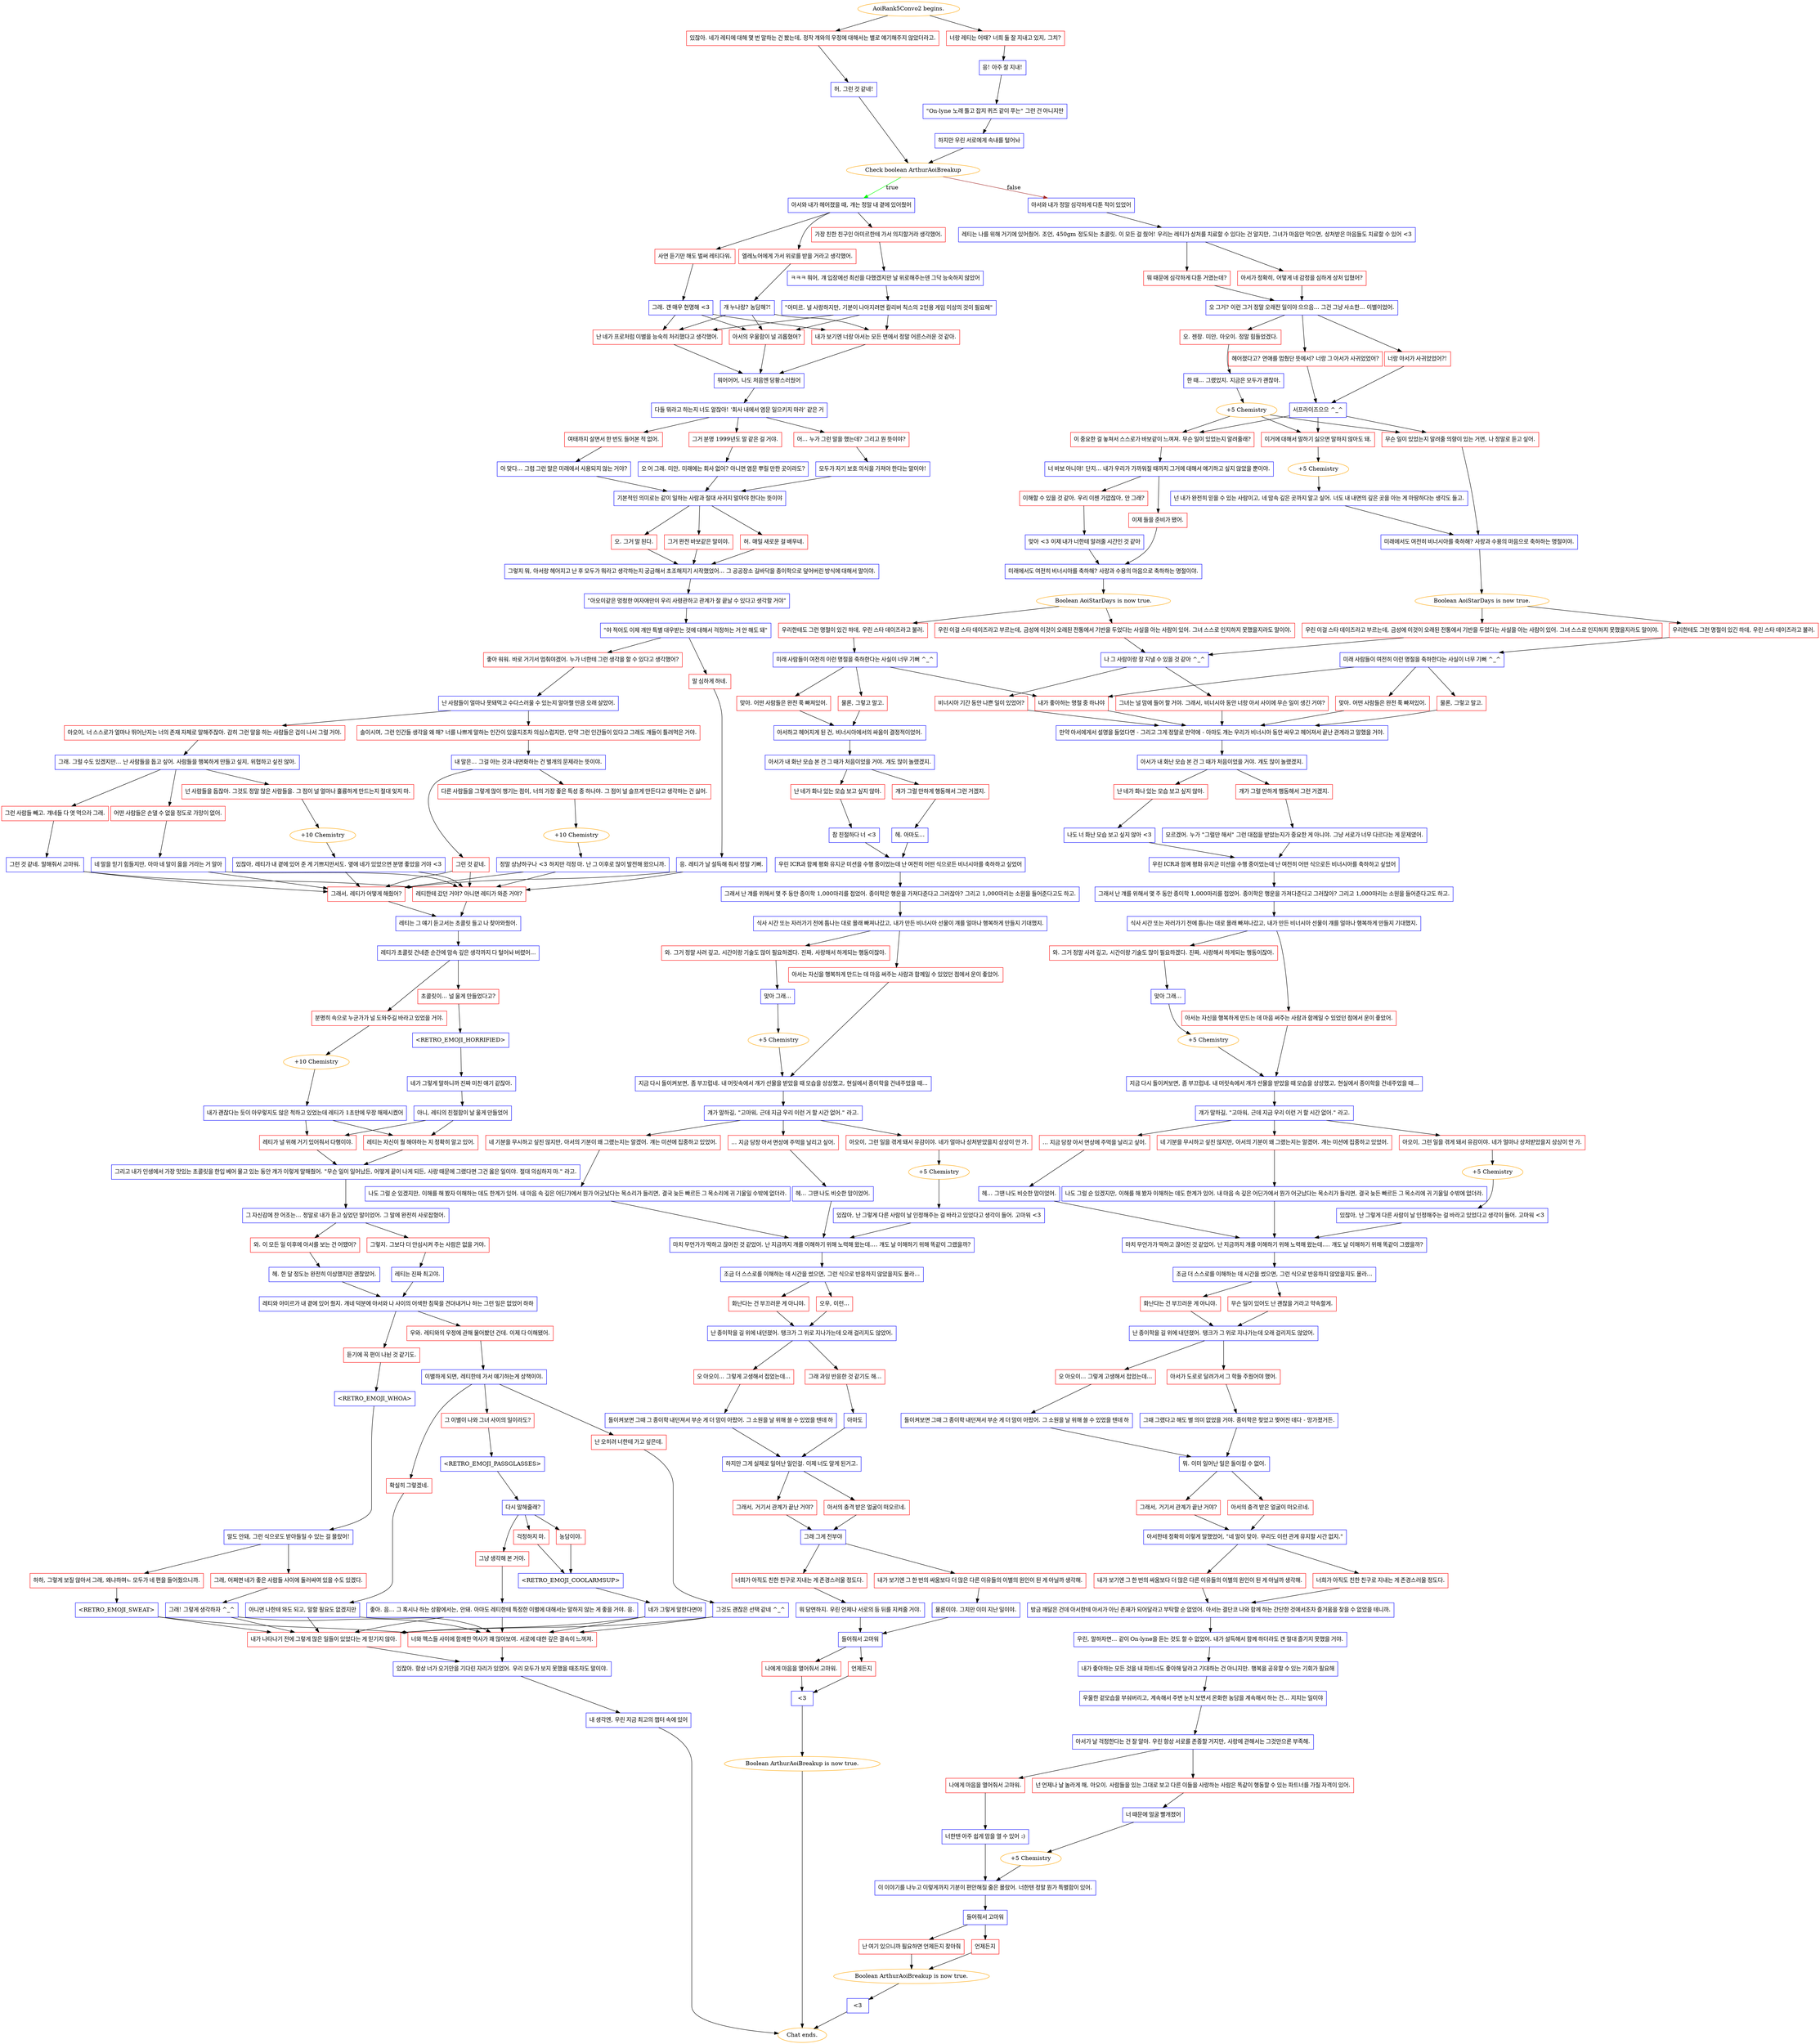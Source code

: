 digraph {
	"AoiRank5Convo2 begins." [color=orange];
		"AoiRank5Convo2 begins." -> j1594624223;
		"AoiRank5Convo2 begins." -> j587870171;
	j1594624223 [label="있잖아. 네가 레티에 대해 몇 번 말하는 건 봤는데, 정작 걔와의 우정에 대해서는 별로 얘기해주지 않았더라고.",shape=box,color=red];
		j1594624223 -> j2208578192;
	j587870171 [label="너랑 레티는 어때? 너희 둘 잘 지내고 있지, 그치?",shape=box,color=red];
		j587870171 -> j3427768361;
	j2208578192 [label="허, 그런 것 같네!",shape=box,color=blue];
		j2208578192 -> j3919667655;
	j3427768361 [label="응! 아주 잘 지내!",shape=box,color=blue];
		j3427768361 -> j1736427927;
	j3919667655 [label="Check boolean ArthurAoiBreakup",color=orange];
		j3919667655 -> j3816564233 [label=true,color=green];
		j3919667655 -> j1832250299 [label=false,color=brown];
	j1736427927 [label="\"On-lyne 노래 틀고 잡지 퀴즈 같이 푸는\" 그런 건 아니지만",shape=box,color=blue];
		j1736427927 -> j1092574227;
	j3816564233 [label="아서와 내가 헤어졌을 때, 걔는 정말 내 곁에 있어줬어",shape=box,color=blue];
		j3816564233 -> j2251828840;
		j3816564233 -> j2854399400;
		j3816564233 -> j2090981991;
	j1832250299 [label="아서와 내가 정말 심각하게 다툰 적이 있었어",shape=box,color=blue];
		j1832250299 -> j2668435467;
	j1092574227 [label="하지만 우린 서로에게 속내를 털어놔",shape=box,color=blue];
		j1092574227 -> j3919667655;
	j2251828840 [label="엘레노어에게 가서 위로를 받을 거라고 생각했어.",shape=box,color=red];
		j2251828840 -> j3661199669;
	j2854399400 [label="가장 친한 친구인 아미르한테 가서 의지할거라 생각했어.",shape=box,color=red];
		j2854399400 -> j3603988967;
	j2090981991 [label="사연 듣기만 해도 벌써 레티다워.",shape=box,color=red];
		j2090981991 -> j4106307389;
	j2668435467 [label="레티는 나를 위해 거기에 있어줬어. 조언, 450gm 정도되는 초콜릿. 이 모든 걸 줬어! 우리는 레티가 상처를 치료할 수 있다는 건 알지만, 그녀가 마음만 먹으면, 상처받은 마음들도 치료할 수 있어 <3",shape=box,color=blue];
		j2668435467 -> j2367735862;
		j2668435467 -> j2142341957;
	j3661199669 [label="걔 누나랑? 농담해?!",shape=box,color=blue];
		j3661199669 -> j2533231992;
		j3661199669 -> j445945630;
		j3661199669 -> j4080218166;
	j3603988967 [label="ㅋㅋㅋ 뭐어, 걔 입장에선 최선을 다했겠지만 날 위로해주는덴 그닥 능숙하지 않았어",shape=box,color=blue];
		j3603988967 -> j533373511;
	j4106307389 [label="그래. 걘 매우 현명해 <3",shape=box,color=blue];
		j4106307389 -> j2533231992;
		j4106307389 -> j445945630;
		j4106307389 -> j4080218166;
	j2367735862 [label="뭐 때문에 심각하게 다툰 거였는데?",shape=box,color=red];
		j2367735862 -> j3997075420;
	j2142341957 [label="아서가 정확히, 어떻게 네 감정을 심하게 상처 입혔어?",shape=box,color=red];
		j2142341957 -> j3997075420;
	j2533231992 [label="아서의 우울함이 널 괴롭혔어?",shape=box,color=red];
		j2533231992 -> j1340835106;
	j445945630 [label="난 네가 프로처럼 이별을 능숙히 처리했다고 생각했어.",shape=box,color=red];
		j445945630 -> j1340835106;
	j4080218166 [label="내가 보기엔 너랑 아서는 모든 면에서 정말 어른스러운 것 같아.",shape=box,color=red];
		j4080218166 -> j1340835106;
	j533373511 [label="\"아미르. 널 사랑하지만, 기분이 나아지려면 칼리버 칙스의 2인용 게임 이상의 것이 필요해\"",shape=box,color=blue];
		j533373511 -> j2533231992;
		j533373511 -> j445945630;
		j533373511 -> j4080218166;
	j3997075420 [label="오 그거? 이런 그거 정말 오래전 일이야 으으음... 그건 그냥 사소한... 이별이었어.",shape=box,color=blue];
		j3997075420 -> j2534225025;
		j3997075420 -> j3421350363;
		j3997075420 -> j422640626;
	j1340835106 [label="뭐어어어, 나도 처음엔 당황스러웠어",shape=box,color=blue];
		j1340835106 -> j2126757476;
	j2534225025 [label="너랑 아서가 사귀었었어?!",shape=box,color=red];
		j2534225025 -> j3526336034;
	j3421350363 [label="헤어졌다고? 연애를 멈췄단 뜻에서? 너랑 그 아서가 사귀었었어?",shape=box,color=red];
		j3421350363 -> j3526336034;
	j422640626 [label="오. 젠장. 미안, 아오이. 정말 힘들었겠다.",shape=box,color=red];
		j422640626 -> j1080011077;
	j2126757476 [label="다들 뭐라고 하는지 너도 알잖아! '회사 내에서 염문 일으키지 마라' 같은 거",shape=box,color=blue];
		j2126757476 -> j2864248896;
		j2126757476 -> j3328028170;
		j2126757476 -> j1430338764;
	j3526336034 [label="서프라이즈으으 ^_^",shape=box,color=blue];
		j3526336034 -> j165309913;
		j3526336034 -> j1580245680;
		j3526336034 -> j101365816;
	j1080011077 [label="한 때... 그랬었지. 지금은 모두가 괜찮아.",shape=box,color=blue];
		j1080011077 -> j1152607240;
	j2864248896 [label="여태까지 살면서 한 번도 들어본 적 없어.",shape=box,color=red];
		j2864248896 -> j1153417206;
	j3328028170 [label="그거 분명 1999년도 말 같은 걸 거야.",shape=box,color=red];
		j3328028170 -> j1839054918;
	j1430338764 [label="어... 누가 그런 말을 했는데? 그리고 뭔 뜻이야?",shape=box,color=red];
		j1430338764 -> j1346146203;
	j165309913 [label="이거에 대해서 말하기 싫으면 말하지 않아도 돼.",shape=box,color=red];
		j165309913 -> j2747659322;
	j1580245680 [label="무슨 일이 있었는지 알려줄 의향이 있는 거면, 나 정말로 듣고 싶어.",shape=box,color=red];
		j1580245680 -> j2810545432;
	j101365816 [label="이 중요한 걸 놓쳐서 스스로가 바보같이 느껴져. 무슨 일이 있었는지 알려줄래?",shape=box,color=red];
		j101365816 -> j2307141723;
	j1152607240 [label="+5 Chemistry",color=orange];
		j1152607240 -> j165309913;
		j1152607240 -> j1580245680;
		j1152607240 -> j101365816;
	j1153417206 [label="아 맞다... 그럼 그런 말은 미래에서 사용되지 않는 거야?",shape=box,color=blue];
		j1153417206 -> j3029407125;
	j1839054918 [label="오 어 그래. 미안, 미래에는 회사 없어? 아니면 염문 뿌릴 만한 곳이라도?",shape=box,color=blue];
		j1839054918 -> j3029407125;
	j1346146203 [label="모두가 자기 보호 의식을 가져야 한다는 말이야!",shape=box,color=blue];
		j1346146203 -> j3029407125;
	j2747659322 [label="+5 Chemistry",color=orange];
		j2747659322 -> j3839685387;
	j2810545432 [label="미래에서도 여전히 비너시아를 축하해? 사랑과 수용의 마음으로 축하하는 명절이야.",shape=box,color=blue];
		j2810545432 -> j3698431878;
	j2307141723 [label="너 바보 아니야! 단지... 내가 우리가 가까워질 때까지 그거에 대해서 얘기하고 싶지 않았을 뿐이야.",shape=box,color=blue];
		j2307141723 -> j4024162434;
		j2307141723 -> j3180698547;
	j3029407125 [label="기본적인 의미로는 같이 일하는 사람과 절대 사귀지 말아야 한다는 뜻이야",shape=box,color=blue];
		j3029407125 -> j2992418545;
		j3029407125 -> j748675186;
		j3029407125 -> j3052284014;
	j3839685387 [label="넌 내가 완전히 믿을 수 있는 사람이고, 네 맘속 깊은 곳까지 알고 싶어. 너도 내 내면의 깊은 곳을 아는 게 마땅하다는 생각도 들고.",shape=box,color=blue];
		j3839685387 -> j2810545432;
	j3698431878 [label="Boolean AoiStarDays is now true.",color=orange];
		j3698431878 -> j2113435579;
		j3698431878 -> j2283722090;
	j4024162434 [label="이제 들을 준비가 됐어.",shape=box,color=red];
		j4024162434 -> j3045990697;
	j3180698547 [label="이해할 수 있을 것 같아. 우리 이젠 가깝잖아, 안 그래?",shape=box,color=red];
		j3180698547 -> j1686427513;
	j2992418545 [label="오. 그거 말 된다.",shape=box,color=red];
		j2992418545 -> j340882777;
	j748675186 [label="그거 완전 바보같은 말이야.",shape=box,color=red];
		j748675186 -> j340882777;
	j3052284014 [label="허. 매일 새로운 걸 배우네.",shape=box,color=red];
		j3052284014 -> j340882777;
	j2113435579 [label="우리한테도 그런 명절이 있긴 하데, 우린 스타 데이즈라고 불러.",shape=box,color=red];
		j2113435579 -> j624735121;
	j2283722090 [label="우린 이걸 스타 데이즈라고 부르는데, 금성에 이것이 오래된 전통에서 기반을 두었다는 사실을 아는 사람이 있어. 그녀 스스로 인지하지 못했을지라도 말이야.",shape=box,color=red];
		j2283722090 -> j777481233;
	j3045990697 [label="미래에서도 여전히 비너시아를 축하해? 사랑과 수용의 마음으로 축하하는 명절이야.",shape=box,color=blue];
		j3045990697 -> j3257642712;
	j1686427513 [label="맞아 <3 이제 내가 너한테 알려줄 시간인 것 같아",shape=box,color=blue];
		j1686427513 -> j3045990697;
	j340882777 [label="그렇지 뭐, 아서랑 헤어지고 난 후 모두가 뭐라고 생각하는지 궁금해서 초조해지기 시작했었어... 그 공공장소 길바닥을 종이학으로 덮어버린 방식에 대해서 말이야.",shape=box,color=blue];
		j340882777 -> j2985596915;
	j624735121 [label="미래 사람들이 여전히 이런 명절을 축하한다는 사실이 너무 기뻐 ^_^",shape=box,color=blue];
		j624735121 -> j4064131230;
		j624735121 -> j391482716;
		j624735121 -> j4113893843;
	j777481233 [label="나 그 사람이랑 잘 지낼 수 있을 것 같아 ^_^",shape=box,color=blue];
		j777481233 -> j4082901839;
		j777481233 -> j2297963440;
	j3257642712 [label="Boolean AoiStarDays is now true.",color=orange];
		j3257642712 -> j528974905;
		j3257642712 -> j1469754404;
	j2985596915 [label="\"아오이같은 멍청한 여자애만이 우리 사령관하고 관계가 잘 끝날 수 있다고 생각할 거야\"",shape=box,color=blue];
		j2985596915 -> j2146844796;
	j4064131230 [label="물론, 그렇고 말고.",shape=box,color=red];
		j4064131230 -> j3936747445;
	j391482716 [label="맞아. 어떤 사람들은 완전 푹 빠져있어.",shape=box,color=red];
		j391482716 -> j3936747445;
	j4113893843 [label="내가 좋아하는 명절 중 하나야",shape=box,color=red];
		j4113893843 -> j3936747445;
	j4082901839 [label="그녀는 널 맘에 들어 할 거야. 그래서, 비너시아 동안 너랑 아서 사이에 무슨 일이 생긴 거야?",shape=box,color=red];
		j4082901839 -> j3936747445;
	j2297963440 [label="비너시아 기간 동안 나쁜 일이 있었어?",shape=box,color=red];
		j2297963440 -> j3936747445;
	j528974905 [label="우린 이걸 스타 데이즈라고 부르는데, 금성에 이것이 오래된 전통에서 기반을 두었다는 사실을 아는 사람이 있어. 그녀 스스로 인지하지 못했을지라도 말이야.",shape=box,color=red];
		j528974905 -> j777481233;
	j1469754404 [label="우리한테도 그런 명절이 있긴 하데, 우린 스타 데이즈라고 불러.",shape=box,color=red];
		j1469754404 -> j1247545794;
	j2146844796 [label="\"야 적어도 이제 걔만 특별 대우받는 것에 대해서 걱정하는 거 안 해도 돼\"",shape=box,color=blue];
		j2146844796 -> j614112784;
		j2146844796 -> j2739030928;
	j3936747445 [label="만약 아서에게서 설명을 들었다면 - 그리고 그게 정말로 만약에 - 아마도 걔는 우리가 비너시아 동안 싸우고 헤어져서 끝난 관계라고 말했을 거야.",shape=box,color=blue];
		j3936747445 -> j505864644;
	j1247545794 [label="미래 사람들이 여전히 이런 명절을 축하한다는 사실이 너무 기뻐 ^_^",shape=box,color=blue];
		j1247545794 -> j4113893843;
		j1247545794 -> j3745416446;
		j1247545794 -> j1992378808;
	j614112784 [label="좋아 워워. 바로 거기서 멈춰야겠어. 누가 너한테 그런 생각을 할 수 있다고 생각했어?",shape=box,color=red];
		j614112784 -> j2950642099;
	j2739030928 [label="말 심하게 하네.",shape=box,color=red];
		j2739030928 -> j1807059305;
	j505864644 [label="아서가 내 화난 모습 본 건 그 때가 처음이었을 거야. 걔도 많이 놀랬겠지.",shape=box,color=blue];
		j505864644 -> j3921164037;
		j505864644 -> j2543665997;
	j3745416446 [label="맞아. 어떤 사람들은 완전 푹 빠져있어.",shape=box,color=red];
		j3745416446 -> j2127289789;
	j1992378808 [label="물론, 그렇고 말고.",shape=box,color=red];
		j1992378808 -> j2127289789;
	j2950642099 [label="난 사람들이 얼마나 못돼먹고 수다스러울 수 있는지 알아챌 만큼 오래 살았어.",shape=box,color=blue];
		j2950642099 -> j223809581;
		j2950642099 -> j2465203871;
	j1807059305 [label="응. 레티가 날 설득해 줘서 정말 기뻐.",shape=box,color=blue];
		j1807059305 -> j2890196465;
		j1807059305 -> j425994790;
	j3921164037 [label="난 네가 화나 있는 모습 보고 싶지 않아.",shape=box,color=red];
		j3921164037 -> j1164285010;
	j2543665997 [label="걔가 그럴 만하게 행동해서 그런 거겠지.",shape=box,color=red];
		j2543665997 -> j3801710286;
	j2127289789 [label="아서하고 헤어지게 된 건, 비너시아에서의 싸움이 결정적이었어.",shape=box,color=blue];
		j2127289789 -> j4218965806;
	j223809581 [label="솔이시여, 그런 인간들 생각을 왜 해? 너를 나쁘게 말하는 인간이 있을지조차 의심스럽지만, 만약 그런 인간들이 있다고 그래도 걔들이 틀려먹은 거야.",shape=box,color=red];
		j223809581 -> j1801460662;
	j2465203871 [label="아오이, 너 스스로가 얼마나 뛰어난지는 너의 존재 자체로 말해주잖아. 감히 그런 말을 하는 사람들은 겁이 나서 그럴 거야.",shape=box,color=red];
		j2465203871 -> j4081913555;
	j2890196465 [label="레티한테 갔던 거야? 아니면 레티가 와준 거야?",shape=box,color=red];
		j2890196465 -> j1836623788;
	j425994790 [label="그래서, 레티가 어떻게 해줬어?",shape=box,color=red];
		j425994790 -> j1836623788;
	j1164285010 [label="나도 너 화난 모습 보고 싶지 않아 <3",shape=box,color=blue];
		j1164285010 -> j1261245602;
	j3801710286 [label="모르겠어. 누가 \"그럴만 해서\" 그런 대접을 받았는지가 중요한 게 아니야. 그냥 서로가 너무 다르다는 게 문제였어.",shape=box,color=blue];
		j3801710286 -> j1261245602;
	j4218965806 [label="아서가 내 화난 모습 본 건 그 때가 처음이었을 거야. 걔도 많이 놀랬겠지.",shape=box,color=blue];
		j4218965806 -> j2420929943;
		j4218965806 -> j3120132848;
	j1801460662 [label="내 말은... 그걸 아는 것과 내면화하는 건 별개의 문제라는 뜻이야.",shape=box,color=blue];
		j1801460662 -> j1552702660;
		j1801460662 -> j4129439630;
	j4081913555 [label="그래. 그럴 수도 있겠지만... 난 사람들을 돕고 싶어. 사람들을 행복하게 만들고 싶지, 위협하고 싶진 않아.",shape=box,color=blue];
		j4081913555 -> j2713806115;
		j4081913555 -> j1616259148;
		j4081913555 -> j3882242806;
	j1836623788 [label="레티는 그 얘기 듣고서는 초콜릿 들고 나 찾아와줬어.",shape=box,color=blue];
		j1836623788 -> j1247199446;
	j1261245602 [label="우린 ICR과 함꼐 평화 유지군 미션을 수행 중이었는데 난 여전히 어떤 식으로든 비너시아를 축하하고 싶었어",shape=box,color=blue];
		j1261245602 -> j2442480416;
	j2420929943 [label="난 네가 화나 있는 모습 보고 싶지 않아.",shape=box,color=red];
		j2420929943 -> j250718240;
	j3120132848 [label="걔가 그럴 만하게 행동해서 그런 거겠지.",shape=box,color=red];
		j3120132848 -> j2805261166;
	j1552702660 [label="다른 사람들을 그렇게 많이 챙기는 점이, 너의 가장 좋은 특성 중 하나야. 그 점이 널 슬프게 만든다고 생각하는 건 싫어.",shape=box,color=red];
		j1552702660 -> j2732967252;
	j4129439630 [label="그런 것 같네.",shape=box,color=red];
		j4129439630 -> j2890196465;
		j4129439630 -> j425994790;
	j2713806115 [label="그런 사람들 빼고. 걔네들 다 엿 먹으라 그래.",shape=box,color=red];
		j2713806115 -> j3825899718;
	j1616259148 [label="어떤 사람들은 손댈 수 없을 정도로 가망이 없어.",shape=box,color=red];
		j1616259148 -> j523281714;
	j3882242806 [label="넌 사람들을 돕잖아. 그것도 정말 많은 사람들을. 그 점이 널 얼마나 훌륭하게 만드는지 절대 잊지 마.",shape=box,color=red];
		j3882242806 -> j676874675;
	j1247199446 [label="레티가 초콜릿 건네준 순간에 맘속 깊은 생각까지 다 털어놔 버렸어...",shape=box,color=blue];
		j1247199446 -> j1616786366;
		j1247199446 -> j1622818841;
	j2442480416 [label="그래서 난 걔를 위해서 몇 주 동안 종이학 1,000마리를 접었어. 종이학은 행운을 가져다준다고 그러잖아? 그리고 1,000마리는 소원을 들어준다고도 하고.",shape=box,color=blue];
		j2442480416 -> j3951084352;
	j250718240 [label="참 친절하다 너 <3",shape=box,color=blue];
		j250718240 -> j3738414541;
	j2805261166 [label="헤. 아마도...",shape=box,color=blue];
		j2805261166 -> j3738414541;
	j2732967252 [label="+10 Chemistry",color=orange];
		j2732967252 -> j385048917;
	j3825899718 [label="그런 것 같네. 말해줘서 고마워.",shape=box,color=blue];
		j3825899718 -> j2890196465;
		j3825899718 -> j425994790;
	j523281714 [label="네 말을 믿기 힘들지만, 아마 네 말이 옳을 거라는 거 알아",shape=box,color=blue];
		j523281714 -> j2890196465;
		j523281714 -> j425994790;
	j676874675 [label="+10 Chemistry",color=orange];
		j676874675 -> j1719494066;
	j1616786366 [label="분명히 속으로 누군가가 널 도와주길 바라고 있었을 거야.",shape=box,color=red];
		j1616786366 -> j17991771;
	j1622818841 [label="초콜릿이... 널 울게 만들었다고?",shape=box,color=red];
		j1622818841 -> j748366106;
	j3951084352 [label="식사 시간 또는 자러가기 전에 틈나는 대로 몰래 빠져나갔고, 내가 만든 비너시아 선물이 걔를 얼마나 행복하게 만들지 기대했지.",shape=box,color=blue];
		j3951084352 -> j2289821348;
		j3951084352 -> j4163783128;
	j3738414541 [label="우린 ICR과 함꼐 평화 유지군 미션을 수행 중이었는데 난 여전히 어떤 식으로든 비너시아를 축하하고 싶었어",shape=box,color=blue];
		j3738414541 -> j728545149;
	j385048917 [label="정말 상냥하구나 <3 하지만 걱정 마. 난 그 이후로 많이 발전해 왔으니까.",shape=box,color=blue];
		j385048917 -> j2890196465;
		j385048917 -> j425994790;
	j1719494066 [label="있잖아, 레티가 내 곁에 있어 준 게 기쁘지만서도. 옆에 네가 있었으면 분명 좋았을 거야 <3",shape=box,color=blue];
		j1719494066 -> j2890196465;
		j1719494066 -> j425994790;
	j17991771 [label="+10 Chemistry",color=orange];
		j17991771 -> j1068539102;
	j748366106 [label="<RETRO_EMOJI_HORRIFIED>",shape=box,color=blue];
		j748366106 -> j3010793657;
	j2289821348 [label="와. 그거 정말 사려 깊고, 시간이랑 기술도 많이 필요하겠다. 진짜, 사랑해서 하게되는 행동이잖아.",shape=box,color=red];
		j2289821348 -> j1431483133;
	j4163783128 [label="아서는 자신을 행복하게 만드는 데 마음 써주는 사람과 함께일 수 있었던 점에서 운이 좋았어.",shape=box,color=red];
		j4163783128 -> j2818121482;
	j728545149 [label="그래서 난 걔를 위해서 몇 주 동안 종이학 1,000마리를 접었어. 종이학은 행운을 가져다준다고 그러잖아? 그리고 1,000마리는 소원을 들어준다고도 하고.",shape=box,color=blue];
		j728545149 -> j3863620444;
	j1068539102 [label="내가 괜찮다는 듯이 아무렇지도 않은 척하고 있었는데 레티가 1초만에 무장 해제시켰어",shape=box,color=blue];
		j1068539102 -> j1092351465;
		j1068539102 -> j3374453700;
	j3010793657 [label="네가 그렇게 말하니까 진짜 미친 얘기 같잖아.",shape=box,color=blue];
		j3010793657 -> j2952842488;
	j1431483133 [label="맞아 그래...",shape=box,color=blue];
		j1431483133 -> j4268270986;
	j2818121482 [label="지금 다시 돌이켜보면, 좀 부끄럽네. 내 머릿속에서 걔가 선물을 받았을 때 모습을 상상했고, 현실에서 종이학을 건네주었을 때...",shape=box,color=blue];
		j2818121482 -> j2555669472;
	j3863620444 [label="식사 시간 또는 자러가기 전에 틈나는 대로 몰래 빠져나갔고, 내가 만든 비너시아 선물이 걔를 얼마나 행복하게 만들지 기대했지.",shape=box,color=blue];
		j3863620444 -> j1408993496;
		j3863620444 -> j3204797358;
	j1092351465 [label="레티가 널 위해 거기 있어줘서 다행이야.",shape=box,color=red];
		j1092351465 -> j3240971200;
	j3374453700 [label="레티는 자신이 뭘 해야하는 지 정확히 알고 있어.",shape=box,color=red];
		j3374453700 -> j3240971200;
	j2952842488 [label="아니, 레티의 친절함이 날 울게 만들었어",shape=box,color=blue];
		j2952842488 -> j1092351465;
		j2952842488 -> j3374453700;
	j4268270986 [label="+5 Chemistry",color=orange];
		j4268270986 -> j2818121482;
	j2555669472 [label="걔가 말하길, \"고마워, 근데 지금 우리 이런 거 할 시간 없어.\" 라고.",shape=box,color=blue];
		j2555669472 -> j4186703985;
		j2555669472 -> j2405599567;
		j2555669472 -> j509581909;
	j1408993496 [label="아서는 자신을 행복하게 만드는 데 마음 써주는 사람과 함께일 수 있었던 점에서 운이 좋았어.",shape=box,color=red];
		j1408993496 -> j1394537487;
	j3204797358 [label="와. 그거 정말 사려 깊고, 시간이랑 기술도 많이 필요하겠다. 진짜, 사랑해서 하게되는 행동이잖아.",shape=box,color=red];
		j3204797358 -> j1191450208;
	j3240971200 [label="그리고 내가 인생에서 가장 맛있는 초콜릿을 한입 베어 물고 있는 동안 걔가 이렇게 말해줬어. \"무슨 일이 일어났든, 어떻게 끝이 나게 되든, 사랑 때문에 그랬다면 그건 옳은 일이야. 절대 의심하지 마.\" 라고.",shape=box,color=blue];
		j3240971200 -> j2887687768;
	j4186703985 [label="... 지금 당장 아서 면상에 주먹을 날리고 싶어.",shape=box,color=red];
		j4186703985 -> j3127876502;
	j2405599567 [label="아오이, 그런 일을 겪게 돼서 유감이야. 네가 얼마나 상처받았을지 상상이 안 가.",shape=box,color=red];
		j2405599567 -> j4262968746;
	j509581909 [label="네 기분을 무시하고 싶진 않지만, 아서의 기분이 왜 그랬는지는 알겠어. 걔는 미션에 집중하고 있었어.",shape=box,color=red];
		j509581909 -> j389201629;
	j1394537487 [label="지금 다시 돌이켜보면, 좀 부끄럽네. 내 머릿속에서 걔가 선물을 받았을 때 모습을 상상했고, 현실에서 종이학을 건네주었을 때...",shape=box,color=blue];
		j1394537487 -> j1341165655;
	j1191450208 [label="맞아 그래...",shape=box,color=blue];
		j1191450208 -> j1006788249;
	j2887687768 [label="그 자신감에 찬 어조는... 정말로 내가 듣고 싶었던 말이었어. 그 말에 완전히 사로잡혔어.",shape=box,color=blue];
		j2887687768 -> j2135633665;
		j2887687768 -> j602808331;
	j3127876502 [label="헤... 그땐 나도 비슷한 맘이었어.",shape=box,color=blue];
		j3127876502 -> j495910390;
	j4262968746 [label="+5 Chemistry",color=orange];
		j4262968746 -> j1737560413;
	j389201629 [label="나도 그럴 순 있겠지만, 이해를 해 봤자 이해하는 데도 한계가 있어. 내 마음 속 깊은 어딘가에서 뭔가 어긋났다는 목소리가 들리면, 결국 늦든 빠르든 그 목소리에 귀 기울일 수밖에 없더라.",shape=box,color=blue];
		j389201629 -> j495910390;
	j1341165655 [label="걔가 말하길, \"고마워, 근데 지금 우리 이런 거 할 시간 없어.\" 라고.",shape=box,color=blue];
		j1341165655 -> j994262114;
		j1341165655 -> j104418676;
		j1341165655 -> j89277732;
	j1006788249 [label="+5 Chemistry",color=orange];
		j1006788249 -> j1394537487;
	j2135633665 [label="와. 이 모든 일 이후에 아서를 보는 건 어땠어?",shape=box,color=red];
		j2135633665 -> j2081332539;
	j602808331 [label="그렇지. 그보다 더 안심시켜 주는 사람은 없을 거야.",shape=box,color=red];
		j602808331 -> j1905700741;
	j495910390 [label="마치 무언가가 딱하고 끊어진 것 같았어. 난 지금까지 걔를 이해하기 위해 노력해 왔는데…. 걔도 날 이해하기 위해 똑같이 그랬을까?",shape=box,color=blue];
		j495910390 -> j4241389268;
	j1737560413 [label="있잖아, 난 그렇게 다른 사람이 날 인정해주는 걸 바라고 있었다고 생각이 들어. 고마워 <3",shape=box,color=blue];
		j1737560413 -> j495910390;
	j994262114 [label="네 기분을 무시하고 싶진 않지만, 아서의 기분이 왜 그랬는지는 알겠어. 걔는 미션에 집중하고 있었어.",shape=box,color=red];
		j994262114 -> j1853222242;
	j104418676 [label="아오이, 그런 일을 겪게 돼서 유감이야. 네가 얼마나 상처받았을지 상상이 안 가.",shape=box,color=red];
		j104418676 -> j4176113665;
	j89277732 [label="... 지금 당장 아서 면상에 주먹을 날리고 싶어.",shape=box,color=red];
		j89277732 -> j2577390059;
	j2081332539 [label="헤. 한 달 정도는 완전히 이상했지만 괜찮았어.",shape=box,color=blue];
		j2081332539 -> j340192492;
	j1905700741 [label="레티는 진짜 최고야.",shape=box,color=blue];
		j1905700741 -> j340192492;
	j4241389268 [label="조금 더 스스로를 이해하는 데 시간을 썼으면, 그런 식으로 반응하지 않았을지도 몰라...",shape=box,color=blue];
		j4241389268 -> j3564408889;
		j4241389268 -> j76543881;
	j1853222242 [label="나도 그럴 순 있겠지만, 이해를 해 봤자 이해하는 데도 한계가 있어. 내 마음 속 깊은 어딘가에서 뭔가 어긋났다는 목소리가 들리면, 결국 늦든 빠르든 그 목소리에 귀 기울일 수밖에 없더라.",shape=box,color=blue];
		j1853222242 -> j1049971485;
	j4176113665 [label="+5 Chemistry",color=orange];
		j4176113665 -> j3351007670;
	j2577390059 [label="헤... 그땐 나도 비슷한 맘이었어.",shape=box,color=blue];
		j2577390059 -> j1049971485;
	j340192492 [label="레티와 아미르가 내 곁에 있어 줬지. 걔네 덕분에 아서와 나 사이의 어색한 침묵을 견뎌내거나 하는 그런 일은 없었어 하하",shape=box,color=blue];
		j340192492 -> j527014099;
		j340192492 -> j2224150110;
	j3564408889 [label="화난다는 건 부끄러운 게 아니야.",shape=box,color=red];
		j3564408889 -> j3223422327;
	j76543881 [label="무슨 일이 있어도 난 괜찮을 거라고 약속할게.",shape=box,color=red];
		j76543881 -> j3223422327;
	j1049971485 [label="마치 무언가가 딱하고 끊어진 것 같았어. 난 지금까지 걔를 이해하기 위해 노력해 왔는데…. 걔도 날 이해하기 위해 똑같이 그랬을까?",shape=box,color=blue];
		j1049971485 -> j2029191002;
	j3351007670 [label="있잖아, 난 그렇게 다른 사람이 날 인정해주는 걸 바라고 있었다고 생각이 들어. 고마워 <3",shape=box,color=blue];
		j3351007670 -> j1049971485;
	j527014099 [label="우와. 레티와의 우정에 관해 물어봤던 건데. 이제 다 이해됐어.",shape=box,color=red];
		j527014099 -> j2731385327;
	j2224150110 [label="듣기에 꼭 편이 나뉜 것 같기도.",shape=box,color=red];
		j2224150110 -> j2286124424;
	j3223422327 [label="난 종이학을 길 위에 내던졌어. 탱크가 그 위로 지나가는데 오래 걸리지도 않았어.",shape=box,color=blue];
		j3223422327 -> j1562213125;
		j3223422327 -> j4206091684;
	j2029191002 [label="조금 더 스스로를 이해하는 데 시간을 썼으면, 그런 식으로 반응하지 않았을지도 몰라...",shape=box,color=blue];
		j2029191002 -> j108369548;
		j2029191002 -> j2756221051;
	j2731385327 [label="이별하게 되면, 레티한테 가서 얘기하는게 상책이야.",shape=box,color=blue];
		j2731385327 -> j456474068;
		j2731385327 -> j3790933081;
		j2731385327 -> j3856189641;
	j2286124424 [label="<RETRO_EMOJI_WHOA>",shape=box,color=blue];
		j2286124424 -> j4219388900;
	j1562213125 [label="오 아오이... 그렇게 고생해서 접었는데...",shape=box,color=red];
		j1562213125 -> j830002911;
	j4206091684 [label="아서가 도로로 달려가서 그 학들 주웠어야 했어.",shape=box,color=red];
		j4206091684 -> j754469578;
	j108369548 [label="화난다는 건 부끄러운 게 아니야.",shape=box,color=red];
		j108369548 -> j2080611908;
	j2756221051 [label="오우, 이런...",shape=box,color=red];
		j2756221051 -> j2080611908;
	j456474068 [label="그 이별이 나와 그녀 사이의 일이라도?",shape=box,color=red];
		j456474068 -> j764089272;
	j3790933081 [label="난 오히려 너한테 가고 싶은데.",shape=box,color=red];
		j3790933081 -> j975789435;
	j3856189641 [label="확실히 그렇겠네.",shape=box,color=red];
		j3856189641 -> j3805880530;
	j4219388900 [label="말도 안돼, 그런 식으로도 받아들일 수 있는 걸 몰랐어!",shape=box,color=blue];
		j4219388900 -> j320241393;
		j4219388900 -> j3492381049;
	j830002911 [label="돌이켜보면 그때 그 종이학 내던져서 부순 게 더 맘이 아팠어. 그 소원을 날 위해 쓸 수 있었을 텐데 하",shape=box,color=blue];
		j830002911 -> j2676817695;
	j754469578 [label="그때 그랬다고 해도 별 의미 없었을 거야. 종이학은 젖었고 찢어진 데다 - 망가졌거든.",shape=box,color=blue];
		j754469578 -> j2676817695;
	j2080611908 [label="난 종이학을 길 위에 내던졌어. 탱크가 그 위로 지나가는데 오래 걸리지도 않았어.",shape=box,color=blue];
		j2080611908 -> j3702667158;
		j2080611908 -> j393202454;
	j764089272 [label="<RETRO_EMOJI_PASSGLASSES>",shape=box,color=blue];
		j764089272 -> j2212084058;
	j975789435 [label="그것도 괜찮은 선택 같네 ^_^",shape=box,color=blue];
		j975789435 -> j3007388786;
		j975789435 -> j1830046388;
	j3805880530 [label="아니면 나한테 와도 되고, 말할 필요도 없겠지만",shape=box,color=blue];
		j3805880530 -> j3007388786;
		j3805880530 -> j1830046388;
	j320241393 [label="하하, 그렇게 보질 않아서 그래, 왜냐하며ㄴ 모두가 네 편을 들어줬으니까.",shape=box,color=red];
		j320241393 -> j3599167279;
	j3492381049 [label="그래, 어쩌면 네가 좋은 사람들 사이에 둘러싸여 있을 수도 있겠다.",shape=box,color=red];
		j3492381049 -> j2490135266;
	j2676817695 [label="뭐. 이미 일어난 일은 돌이킬 수 없어.",shape=box,color=blue];
		j2676817695 -> j1139755629;
		j2676817695 -> j2240424588;
	j3702667158 [label="오 아오이... 그렇게 고생해서 접었는데...",shape=box,color=red];
		j3702667158 -> j597868380;
	j393202454 [label="그래 과잉 반응한 것 같기도 해...",shape=box,color=red];
		j393202454 -> j431610315;
	j2212084058 [label="다시 말해줄래?",shape=box,color=blue];
		j2212084058 -> j3621757050;
		j2212084058 -> j1210142447;
		j2212084058 -> j2519002925;
	j3007388786 [label="너와 헥스들 사이에 함께한 역사가 꽤 많아보여. 서로에 대한 깊은 결속이 느껴져.",shape=box,color=red];
		j3007388786 -> j746857210;
	j1830046388 [label="내가 나타나기 전에 그렇게 많은 일들이 있었다는 게 믿기지 않아.",shape=box,color=red];
		j1830046388 -> j746857210;
	j3599167279 [label="<RETRO_EMOJI_SWEAT>",shape=box,color=blue];
		j3599167279 -> j3007388786;
		j3599167279 -> j1830046388;
	j2490135266 [label="그래! 그렇게 생각하자 ^_^",shape=box,color=blue];
		j2490135266 -> j3007388786;
		j2490135266 -> j1830046388;
	j1139755629 [label="그래서, 거기서 관계가 끝난 거야?",shape=box,color=red];
		j1139755629 -> j1573442969;
	j2240424588 [label="아서의 충격 받은 얼굴이 떠오르네.",shape=box,color=red];
		j2240424588 -> j1573442969;
	j597868380 [label="돌이켜보면 그때 그 종이학 내던져서 부순 게 더 맘이 아팠어. 그 소원을 날 위해 쓸 수 있었을 텐데 하",shape=box,color=blue];
		j597868380 -> j4010216715;
	j431610315 [label="아마도",shape=box,color=blue];
		j431610315 -> j4010216715;
	j3621757050 [label="그냥 생각해 본 거야.",shape=box,color=red];
		j3621757050 -> j929437482;
	j1210142447 [label="농담이야.",shape=box,color=red];
		j1210142447 -> j2969227010;
	j2519002925 [label="걱정하지 마.",shape=box,color=red];
		j2519002925 -> j2969227010;
	j746857210 [label="있잖아. 항상 너가 오기만을 기다린 자리가 있었어. 우리 모두가 보지 못했을 때조차도 말이야.",shape=box,color=blue];
		j746857210 -> j4144079836;
	j1573442969 [label="아서한테 정확히 이렇게 말했었어, \"네 말이 맞아. 우리도 이런 관계 유지할 시간 없지.\"",shape=box,color=blue];
		j1573442969 -> j1236760931;
		j1573442969 -> j1040590639;
	j4010216715 [label="하지만 그게 실제로 일어난 일인걸. 이제 너도 알게 된거고.",shape=box,color=blue];
		j4010216715 -> j2626672444;
		j4010216715 -> j1451061169;
	j929437482 [label="좋아. 음... 그 혹시나 하는 상황에서는, 안돼. 아마도 레티한테 특정한 이별에 대해서는 말하지 않는 게 좋을 거야. 응.",shape=box,color=blue];
		j929437482 -> j3007388786;
		j929437482 -> j1830046388;
	j2969227010 [label="<RETRO_EMOJI_COOLARMSUP>",shape=box,color=blue];
		j2969227010 -> j2426406863;
	j4144079836 [label="내 생각엔, 우린 지금 최고의 챕터 속에 있어",shape=box,color=blue];
		j4144079836 -> "Chat ends.";
	j1236760931 [label="너희가 아직도 친한 친구로 지내는 게 존경스러울 정도다.",shape=box,color=red];
		j1236760931 -> j1158194146;
	j1040590639 [label="내가 보기엔 그 한 번의 싸움보다 더 많은 다른 이유들의 이별의 원인이 된 게 아닐까 생각해.",shape=box,color=red];
		j1040590639 -> j1158194146;
	j2626672444 [label="그래서, 거기서 관계가 끝난 거야?",shape=box,color=red];
		j2626672444 -> j2327939552;
	j1451061169 [label="아서의 충격 받은 얼굴이 떠오르네.",shape=box,color=red];
		j1451061169 -> j2327939552;
	j2426406863 [label="네가 그렇게 말한다면야",shape=box,color=blue];
		j2426406863 -> j3007388786;
		j2426406863 -> j1830046388;
	"Chat ends." [color=orange];
	j1158194146 [label="방금 깨달은 건데 아서한테 아서가 아닌 존재가 되어달라고 부탁할 순 없었어. 아서는 결단코 나와 함께 하는 간단한 것에서조차 즐거움을 찾을 수 없었을 테니까.",shape=box,color=blue];
		j1158194146 -> j3257307893;
	j2327939552 [label="그래 그게 전부야",shape=box,color=blue];
		j2327939552 -> j3537356145;
		j2327939552 -> j2243042310;
	j3257307893 [label="우린, 말하자면... 같이 On-lyne을 듣는 것도 할 수 없었어. 내가 설득해서 함께 하더라도 걘 절대 즐기지 못했을 거야.",shape=box,color=blue];
		j3257307893 -> j2878425629;
	j3537356145 [label="너희가 아직도 친한 친구로 지내는 게 존경스러울 정도다.",shape=box,color=red];
		j3537356145 -> j3217554566;
	j2243042310 [label="내가 보기엔 그 한 번의 싸움보다 더 많은 다른 이유들의 이별의 원인이 된 게 아닐까 생각해.",shape=box,color=red];
		j2243042310 -> j623381827;
	j2878425629 [label="내가 좋아하는 모든 것을 내 파트너도 좋아해 달라고 기대하는 건 아니지만. 행복을 공유할 수 있는 기회가 필요해",shape=box,color=blue];
		j2878425629 -> j2837576406;
	j3217554566 [label="뭐 당연하지. 우린 언제나 서로의 등 뒤를 지켜줄 거야.",shape=box,color=blue];
		j3217554566 -> j4013972998;
	j623381827 [label="물론이야. 그치만 이미 지난 일이야.",shape=box,color=blue];
		j623381827 -> j4013972998;
	j2837576406 [label="우울한 겉모습을 부숴버리고, 계속해서 주변 눈치 보면서 온화한 농담을 계속해서 하는 건... 지치는 일이야",shape=box,color=blue];
		j2837576406 -> j3092744369;
	j4013972998 [label="들어줘서 고마워",shape=box,color=blue];
		j4013972998 -> j3826008284;
		j4013972998 -> j1899511377;
	j3092744369 [label="아서가 날 걱정한다는 건 잘 알아. 우린 항상 서로를 존중할 거지만, 사랑에 관해서는 그것만으론 부족해.",shape=box,color=blue];
		j3092744369 -> j1172018075;
		j3092744369 -> j2036733658;
	j3826008284 [label="언제든지",shape=box,color=red];
		j3826008284 -> j3847458547;
	j1899511377 [label="나에게 마음을 열어줘서 고마워.",shape=box,color=red];
		j1899511377 -> j3847458547;
	j1172018075 [label="나에게 마음을 열어줘서 고마워.",shape=box,color=red];
		j1172018075 -> j4258506250;
	j2036733658 [label="넌 언제나 날 놀라게 해, 아오이. 사람들을 있는 그대로 보고 다른 이들을 사랑하는 사람은 똑같이 행동할 수 있는 파트너를 가질 자격이 있어.",shape=box,color=red];
		j2036733658 -> j634622274;
	j3847458547 [label="<3",shape=box,color=blue];
		j3847458547 -> j122023758;
	j4258506250 [label="너한텐 아주 쉽게 맘을 열 수 있어 :)",shape=box,color=blue];
		j4258506250 -> j1693358634;
	j634622274 [label="너 때문에 얼굴 빨개졌어",shape=box,color=blue];
		j634622274 -> j3902663166;
	j122023758 [label="Boolean ArthurAoiBreakup is now true.",color=orange];
		j122023758 -> "Chat ends.";
	j1693358634 [label="이 이야기를 나누고 이렇게까지 기분이 편안해질 줄은 몰랐어. 너한텐 정말 뭔가 특별함이 있어.",shape=box,color=blue];
		j1693358634 -> j3560458612;
	j3902663166 [label="+5 Chemistry",color=orange];
		j3902663166 -> j1693358634;
	j3560458612 [label="들어줘서 고마워",shape=box,color=blue];
		j3560458612 -> j3414024668;
		j3560458612 -> j3375737002;
	j3414024668 [label="난 여기 있으니까 필요하면 언제든지 찾아줘",shape=box,color=red];
		j3414024668 -> j242659642;
	j3375737002 [label="언제든지",shape=box,color=red];
		j3375737002 -> j242659642;
	j242659642 [label="Boolean ArthurAoiBreakup is now true.",color=orange];
		j242659642 -> j1841680728;
	j1841680728 [label="<3",shape=box,color=blue];
		j1841680728 -> "Chat ends.";
}
